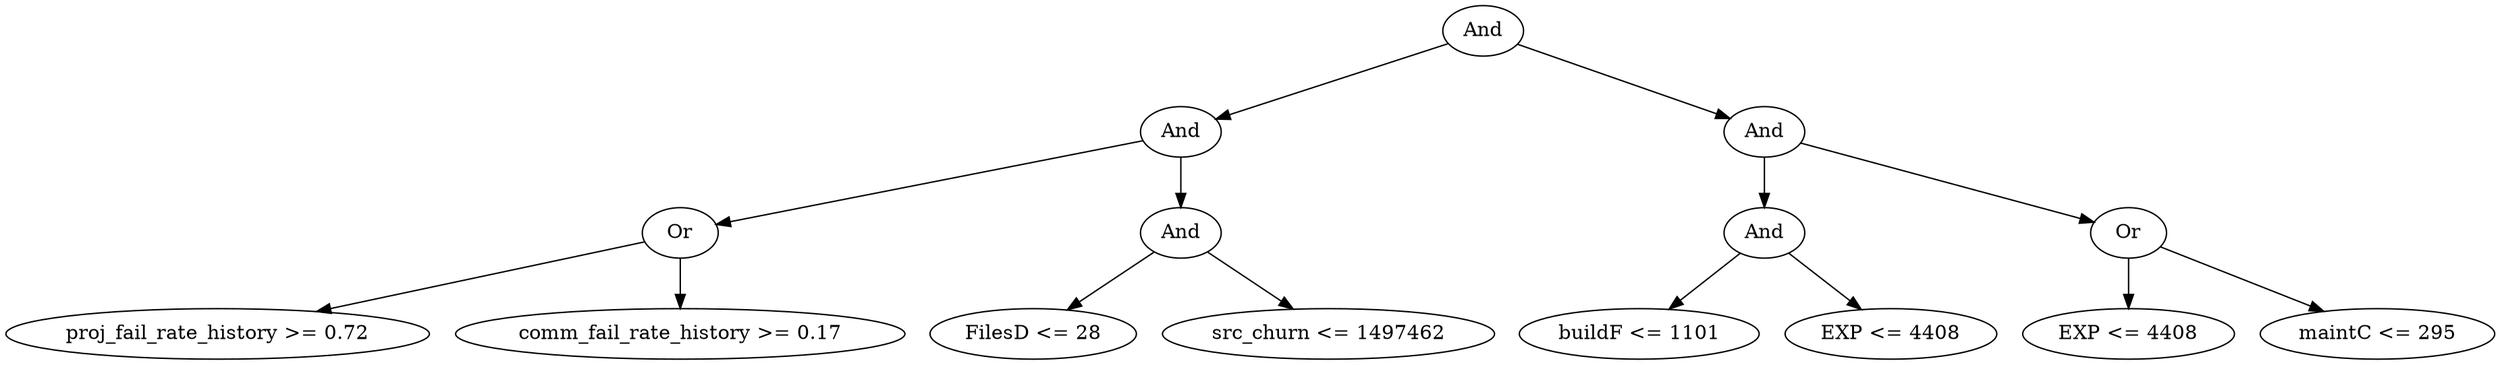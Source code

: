 digraph G {
	graph [bb="0,0,1437.9,252",
		dpi=78
	];
	node [label="\N"];
	1	 [height=0.5,
		label=And,
		pos="850.24,234",
		width=0.75];
	2	 [height=0.5,
		label=And,
		pos="676.24,162",
		width=0.75];
	1 -> 2	 [pos="e,698.72,172.04 827.49,223.85 797.06,211.6 742.92,189.83 708.34,175.92"];
	3	 [height=0.5,
		label=And,
		pos="1013.2,162",
		width=0.75];
	1 -> 3	 [pos="e,991.19,172.47 872.56,223.41 900.85,211.27 949.77,190.25 981.82,176.49"];
	4	 [height=0.5,
		label=Or,
		pos="386.24,90",
		width=0.75];
	2 -> 4	 [pos="e,411.26,97.039 651.26,154.97 599.55,142.49 480.64,113.79 421.28,99.458"];
	5	 [height=0.5,
		label=And,
		pos="676.24,90",
		width=0.75];
	2 -> 5	 [pos="e,676.24,108.1 676.24,143.7 676.24,135.98 676.24,126.71 676.24,118.11"];
	8	 [height=0.5,
		label="proj_fail_rate_history >= 0.72",
		pos="120.24,18",
		width=3.34];
	4 -> 8	 [pos="e,176.9,33.911 361.21,82.415 321.69,72.012 243.47,51.43 186.85,36.53"];
	9	 [height=0.5,
		label="comm_fail_rate_history >= 0.17",
		pos="386.24,18",
		width=3.5566];
	4 -> 9	 [pos="e,386.24,36.104 386.24,71.697 386.24,63.983 386.24,54.712 386.24,46.112"];
	10	 [height=0.5,
		label="FilesD <= 28",
		pos="591.24,18",
		width=1.6249];
	5 -> 10	 [pos="e,610.86,35.158 659.85,75.503 648.26,65.962 632.45,52.94 618.93,41.802"];
	11	 [height=0.5,
		label="src_churn <= 1497462",
		pos="761.24,18",
		width=2.5998];
	5 -> 11	 [pos="e,741,35.667 692.63,75.503 704.05,66.094 719.59,53.299 732.99,42.264"];
	6	 [height=0.5,
		label=And,
		pos="1013.2,90",
		width=0.75];
	3 -> 6	 [pos="e,1013.2,108.1 1013.2,143.7 1013.2,135.98 1013.2,126.71 1013.2,118.11"];
	7	 [height=0.5,
		label=Or,
		pos="1227.2,90",
		width=0.75];
	3 -> 7	 [pos="e,1203.4,98.793 1037,153.24 1075.1,140.76 1150.3,116.18 1193.8,101.93"];
	12	 [height=0.5,
		label="buildF <= 1101",
		pos="940.24,18",
		width=1.8776];
	6 -> 12	 [pos="e,957.56,35.606 998.47,74.834 988.85,65.616 976.08,53.366 964.94,42.689"];
	13	 [height=0.5,
		label="EXP <= 4408",
		pos="1087.2,18",
		width=1.6971];
	6 -> 13	 [pos="e,1070,35.354 1028.2,74.834 1038,65.551 1051.1,53.193 1062.4,42.464"];
	14	 [height=0.5,
		label="EXP <= 4408",
		pos="1227.2,18",
		width=1.6971];
	7 -> 14	 [pos="e,1227.2,36.104 1227.2,71.697 1227.2,63.983 1227.2,54.712 1227.2,46.112"];
	15	 [height=0.5,
		label="maintC <= 295",
		pos="1372.2,18",
		width=1.8234];
	7 -> 15	 [pos="e,1341.4,33.9 1248.6,78.671 1270.6,68.091 1305.1,51.391 1332.2,38.346"];
}
